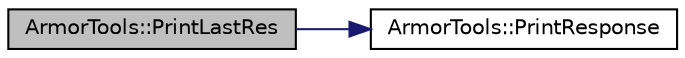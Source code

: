 digraph "ArmorTools::PrintLastRes"
{
 // LATEX_PDF_SIZE
  edge [fontname="Helvetica",fontsize="10",labelfontname="Helvetica",labelfontsize="10"];
  node [fontname="Helvetica",fontsize="10",shape=record];
  rankdir="LR";
  Node1 [label="ArmorTools::PrintLastRes",height=0.2,width=0.4,color="black", fillcolor="grey75", style="filled", fontcolor="black",tooltip="print the last response"];
  Node1 -> Node2 [color="midnightblue",fontsize="10",style="solid",fontname="Helvetica"];
  Node2 [label="ArmorTools::PrintResponse",height=0.2,width=0.4,color="black", fillcolor="white", style="filled",URL="$a00174_a2ca77741de4c8883b5be0d661f6b1320.html#a2ca77741de4c8883b5be0d661f6b1320",tooltip="print the response to the screen."];
}
